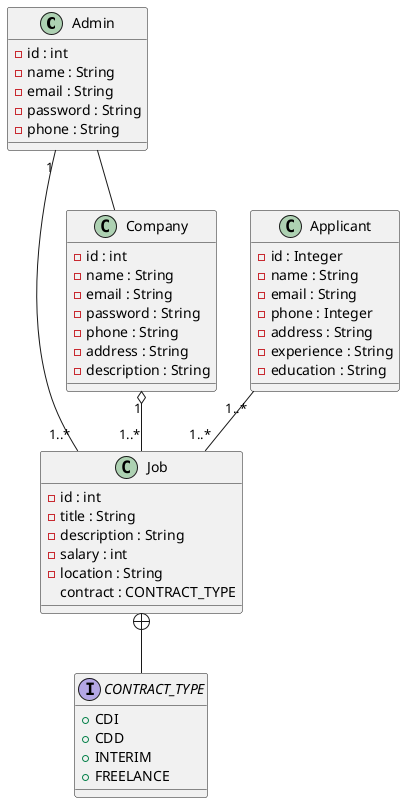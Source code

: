 @startuml
class Admin {
    -id : int
    -name : String
    -email : String
    -password : String
    -phone : String
    }

class Applicant {
    -id : Integer
    -name : String
    -email : String
    -phone : Integer
    -address : String
    -experience : String
    -education : String
    }

class Job {
    -id : int
    -title : String
    -description : String
    -salary : int
    -location : String
    contract : CONTRACT_TYPE
    }

class Company{
    -id : int
    -name : String
    -email : String
    -password : String
    -phone : String
    -address : String
    -description : String
    }

interface CONTRACT_TYPE{
    +CDI
    +CDD
    +INTERIM
    +FREELANCE
    }


Company  "1" o-- "1..*" Job
Admin -- Company
Admin  "1" -- "1..*" Job
Job +-- CONTRACT_TYPE
Applicant "1..*" -- "1..*" Job
@enduml
